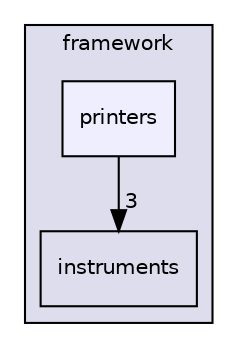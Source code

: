 digraph "tests/framework/printers" {
  compound=true
  node [ fontsize="10", fontname="Helvetica"];
  edge [ labelfontsize="10", labelfontname="Helvetica"];
  subgraph clusterdir_9e71e2da941d3cafc4d98a9f6ae3de4f {
    graph [ bgcolor="#ddddee", pencolor="black", label="framework" fontname="Helvetica", fontsize="10", URL="dir_9e71e2da941d3cafc4d98a9f6ae3de4f.xhtml"]
  dir_4efd0ee2ecda32567e74991b08d544ea [shape=box label="instruments" URL="dir_4efd0ee2ecda32567e74991b08d544ea.xhtml"];
  dir_68cb0bded1cc5601c88ddaacbb31e482 [shape=box, label="printers", style="filled", fillcolor="#eeeeff", pencolor="black", URL="dir_68cb0bded1cc5601c88ddaacbb31e482.xhtml"];
  }
  dir_68cb0bded1cc5601c88ddaacbb31e482->dir_4efd0ee2ecda32567e74991b08d544ea [headlabel="3", labeldistance=1.5 headhref="dir_000047_000557.xhtml"];
}
